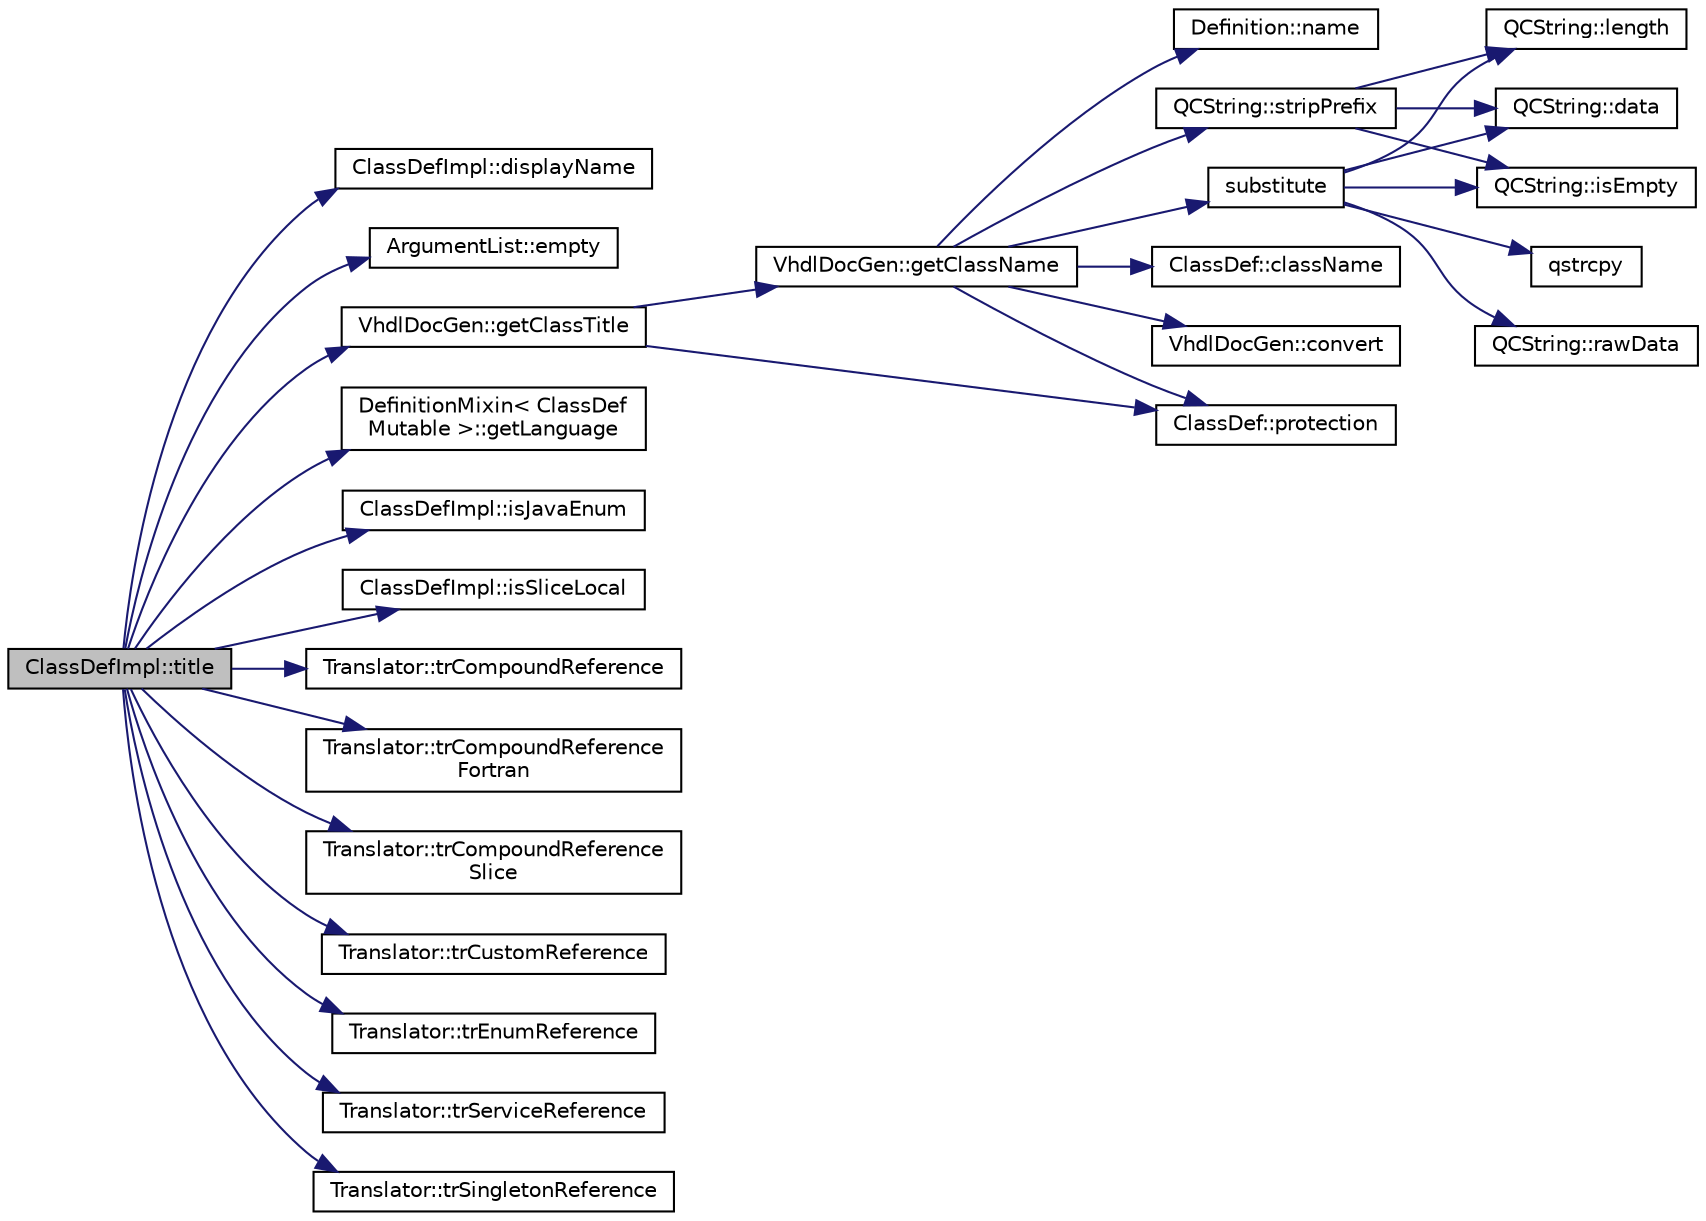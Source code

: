 digraph "ClassDefImpl::title"
{
 // LATEX_PDF_SIZE
  edge [fontname="Helvetica",fontsize="10",labelfontname="Helvetica",labelfontsize="10"];
  node [fontname="Helvetica",fontsize="10",shape=record];
  rankdir="LR";
  Node1 [label="ClassDefImpl::title",height=0.2,width=0.4,color="black", fillcolor="grey75", style="filled", fontcolor="black",tooltip=" "];
  Node1 -> Node2 [color="midnightblue",fontsize="10",style="solid",fontname="Helvetica"];
  Node2 [label="ClassDefImpl::displayName",height=0.2,width=0.4,color="black", fillcolor="white", style="filled",URL="$classClassDefImpl.html#a52fbc57970ed8330c54702ef839024b0",tooltip=" "];
  Node1 -> Node3 [color="midnightblue",fontsize="10",style="solid",fontname="Helvetica"];
  Node3 [label="ArgumentList::empty",height=0.2,width=0.4,color="black", fillcolor="white", style="filled",URL="$classArgumentList.html#aaa15ddcfdb06a535a3398f1dc73d336d",tooltip=" "];
  Node1 -> Node4 [color="midnightblue",fontsize="10",style="solid",fontname="Helvetica"];
  Node4 [label="VhdlDocGen::getClassTitle",height=0.2,width=0.4,color="black", fillcolor="white", style="filled",URL="$classVhdlDocGen.html#ad5d4c791af3f2943467c7c7af558d83a",tooltip=" "];
  Node4 -> Node5 [color="midnightblue",fontsize="10",style="solid",fontname="Helvetica"];
  Node5 [label="VhdlDocGen::getClassName",height=0.2,width=0.4,color="black", fillcolor="white", style="filled",URL="$classVhdlDocGen.html#a2c4458b0e27e9b97db254d082d1487d2",tooltip=" "];
  Node5 -> Node6 [color="midnightblue",fontsize="10",style="solid",fontname="Helvetica"];
  Node6 [label="ClassDef::className",height=0.2,width=0.4,color="black", fillcolor="white", style="filled",URL="$classClassDef.html#a2bdad1ebef918dac2ae32233c26ef723",tooltip=" "];
  Node5 -> Node7 [color="midnightblue",fontsize="10",style="solid",fontname="Helvetica"];
  Node7 [label="VhdlDocGen::convert",height=0.2,width=0.4,color="black", fillcolor="white", style="filled",URL="$classVhdlDocGen.html#ab1ab1504610c798f4924026a48bb4301",tooltip=" "];
  Node5 -> Node8 [color="midnightblue",fontsize="10",style="solid",fontname="Helvetica"];
  Node8 [label="Definition::name",height=0.2,width=0.4,color="black", fillcolor="white", style="filled",URL="$classDefinition.html#a9374fedd7f64fea7e0e164302d1a9e61",tooltip=" "];
  Node5 -> Node9 [color="midnightblue",fontsize="10",style="solid",fontname="Helvetica"];
  Node9 [label="ClassDef::protection",height=0.2,width=0.4,color="black", fillcolor="white", style="filled",URL="$classClassDef.html#a759c68ae0af03a49aff1a86d383af68d",tooltip=" "];
  Node5 -> Node10 [color="midnightblue",fontsize="10",style="solid",fontname="Helvetica"];
  Node10 [label="QCString::stripPrefix",height=0.2,width=0.4,color="black", fillcolor="white", style="filled",URL="$classQCString.html#af363dfe85e56f873aa3a373c70a33b24",tooltip=" "];
  Node10 -> Node11 [color="midnightblue",fontsize="10",style="solid",fontname="Helvetica"];
  Node11 [label="QCString::data",height=0.2,width=0.4,color="black", fillcolor="white", style="filled",URL="$classQCString.html#ac3aa3ac1a1c36d3305eba22a2eb0d098",tooltip=" "];
  Node10 -> Node12 [color="midnightblue",fontsize="10",style="solid",fontname="Helvetica"];
  Node12 [label="QCString::isEmpty",height=0.2,width=0.4,color="black", fillcolor="white", style="filled",URL="$classQCString.html#a621c4090d69ad7d05ef8e5234376c3d8",tooltip=" "];
  Node10 -> Node13 [color="midnightblue",fontsize="10",style="solid",fontname="Helvetica"];
  Node13 [label="QCString::length",height=0.2,width=0.4,color="black", fillcolor="white", style="filled",URL="$classQCString.html#ac52596733e9110b778019946d73fb268",tooltip=" "];
  Node5 -> Node14 [color="midnightblue",fontsize="10",style="solid",fontname="Helvetica"];
  Node14 [label="substitute",height=0.2,width=0.4,color="black", fillcolor="white", style="filled",URL="$qcstring_8cpp.html#a99187f0723aa35b7f06be3a5506b1285",tooltip="substitute all occurrences of src in s by dst"];
  Node14 -> Node11 [color="midnightblue",fontsize="10",style="solid",fontname="Helvetica"];
  Node14 -> Node12 [color="midnightblue",fontsize="10",style="solid",fontname="Helvetica"];
  Node14 -> Node13 [color="midnightblue",fontsize="10",style="solid",fontname="Helvetica"];
  Node14 -> Node15 [color="midnightblue",fontsize="10",style="solid",fontname="Helvetica"];
  Node15 [label="qstrcpy",height=0.2,width=0.4,color="black", fillcolor="white", style="filled",URL="$qcstring_8h.html#ac32a77e081e980d3a32c45578b7be389",tooltip=" "];
  Node14 -> Node16 [color="midnightblue",fontsize="10",style="solid",fontname="Helvetica"];
  Node16 [label="QCString::rawData",height=0.2,width=0.4,color="black", fillcolor="white", style="filled",URL="$classQCString.html#a5f5c9dc172d638c8d7b07010d100117a",tooltip=" "];
  Node4 -> Node9 [color="midnightblue",fontsize="10",style="solid",fontname="Helvetica"];
  Node1 -> Node17 [color="midnightblue",fontsize="10",style="solid",fontname="Helvetica"];
  Node17 [label="DefinitionMixin\< ClassDef\lMutable \>::getLanguage",height=0.2,width=0.4,color="black", fillcolor="white", style="filled",URL="$classDefinitionMixin.html#a2ec39daf3ce8b2fcbeb38da43e840397",tooltip=" "];
  Node1 -> Node18 [color="midnightblue",fontsize="10",style="solid",fontname="Helvetica"];
  Node18 [label="ClassDefImpl::isJavaEnum",height=0.2,width=0.4,color="black", fillcolor="white", style="filled",URL="$classClassDefImpl.html#ac4ec68976f1fedf10b3a389a7688eb64",tooltip=" "];
  Node1 -> Node19 [color="midnightblue",fontsize="10",style="solid",fontname="Helvetica"];
  Node19 [label="ClassDefImpl::isSliceLocal",height=0.2,width=0.4,color="black", fillcolor="white", style="filled",URL="$classClassDefImpl.html#a6af5dd0fc6091f961b999179d8c7730e",tooltip=" "];
  Node1 -> Node20 [color="midnightblue",fontsize="10",style="solid",fontname="Helvetica"];
  Node20 [label="Translator::trCompoundReference",height=0.2,width=0.4,color="black", fillcolor="white", style="filled",URL="$classTranslator.html#a272732383a9564fc3bd204c12e3d6362",tooltip=" "];
  Node1 -> Node21 [color="midnightblue",fontsize="10",style="solid",fontname="Helvetica"];
  Node21 [label="Translator::trCompoundReference\lFortran",height=0.2,width=0.4,color="black", fillcolor="white", style="filled",URL="$classTranslator.html#af202992af9669ac40ed2574dc0c13562",tooltip=" "];
  Node1 -> Node22 [color="midnightblue",fontsize="10",style="solid",fontname="Helvetica"];
  Node22 [label="Translator::trCompoundReference\lSlice",height=0.2,width=0.4,color="black", fillcolor="white", style="filled",URL="$classTranslator.html#af533935abdbca221d1c3a54dbec00ed1",tooltip=" "];
  Node1 -> Node23 [color="midnightblue",fontsize="10",style="solid",fontname="Helvetica"];
  Node23 [label="Translator::trCustomReference",height=0.2,width=0.4,color="black", fillcolor="white", style="filled",URL="$classTranslator.html#ae49d86719b9b65372fc8455c747981d3",tooltip=" "];
  Node1 -> Node24 [color="midnightblue",fontsize="10",style="solid",fontname="Helvetica"];
  Node24 [label="Translator::trEnumReference",height=0.2,width=0.4,color="black", fillcolor="white", style="filled",URL="$classTranslator.html#a3befe2b4b27cc2947b3d3045561e675b",tooltip=" "];
  Node1 -> Node25 [color="midnightblue",fontsize="10",style="solid",fontname="Helvetica"];
  Node25 [label="Translator::trServiceReference",height=0.2,width=0.4,color="black", fillcolor="white", style="filled",URL="$classTranslator.html#ae0d322113ba0cbd8abd60503f0d2a9e9",tooltip=" "];
  Node1 -> Node26 [color="midnightblue",fontsize="10",style="solid",fontname="Helvetica"];
  Node26 [label="Translator::trSingletonReference",height=0.2,width=0.4,color="black", fillcolor="white", style="filled",URL="$classTranslator.html#a810cbf2a7449889e98f5c5d11c62a620",tooltip=" "];
}
